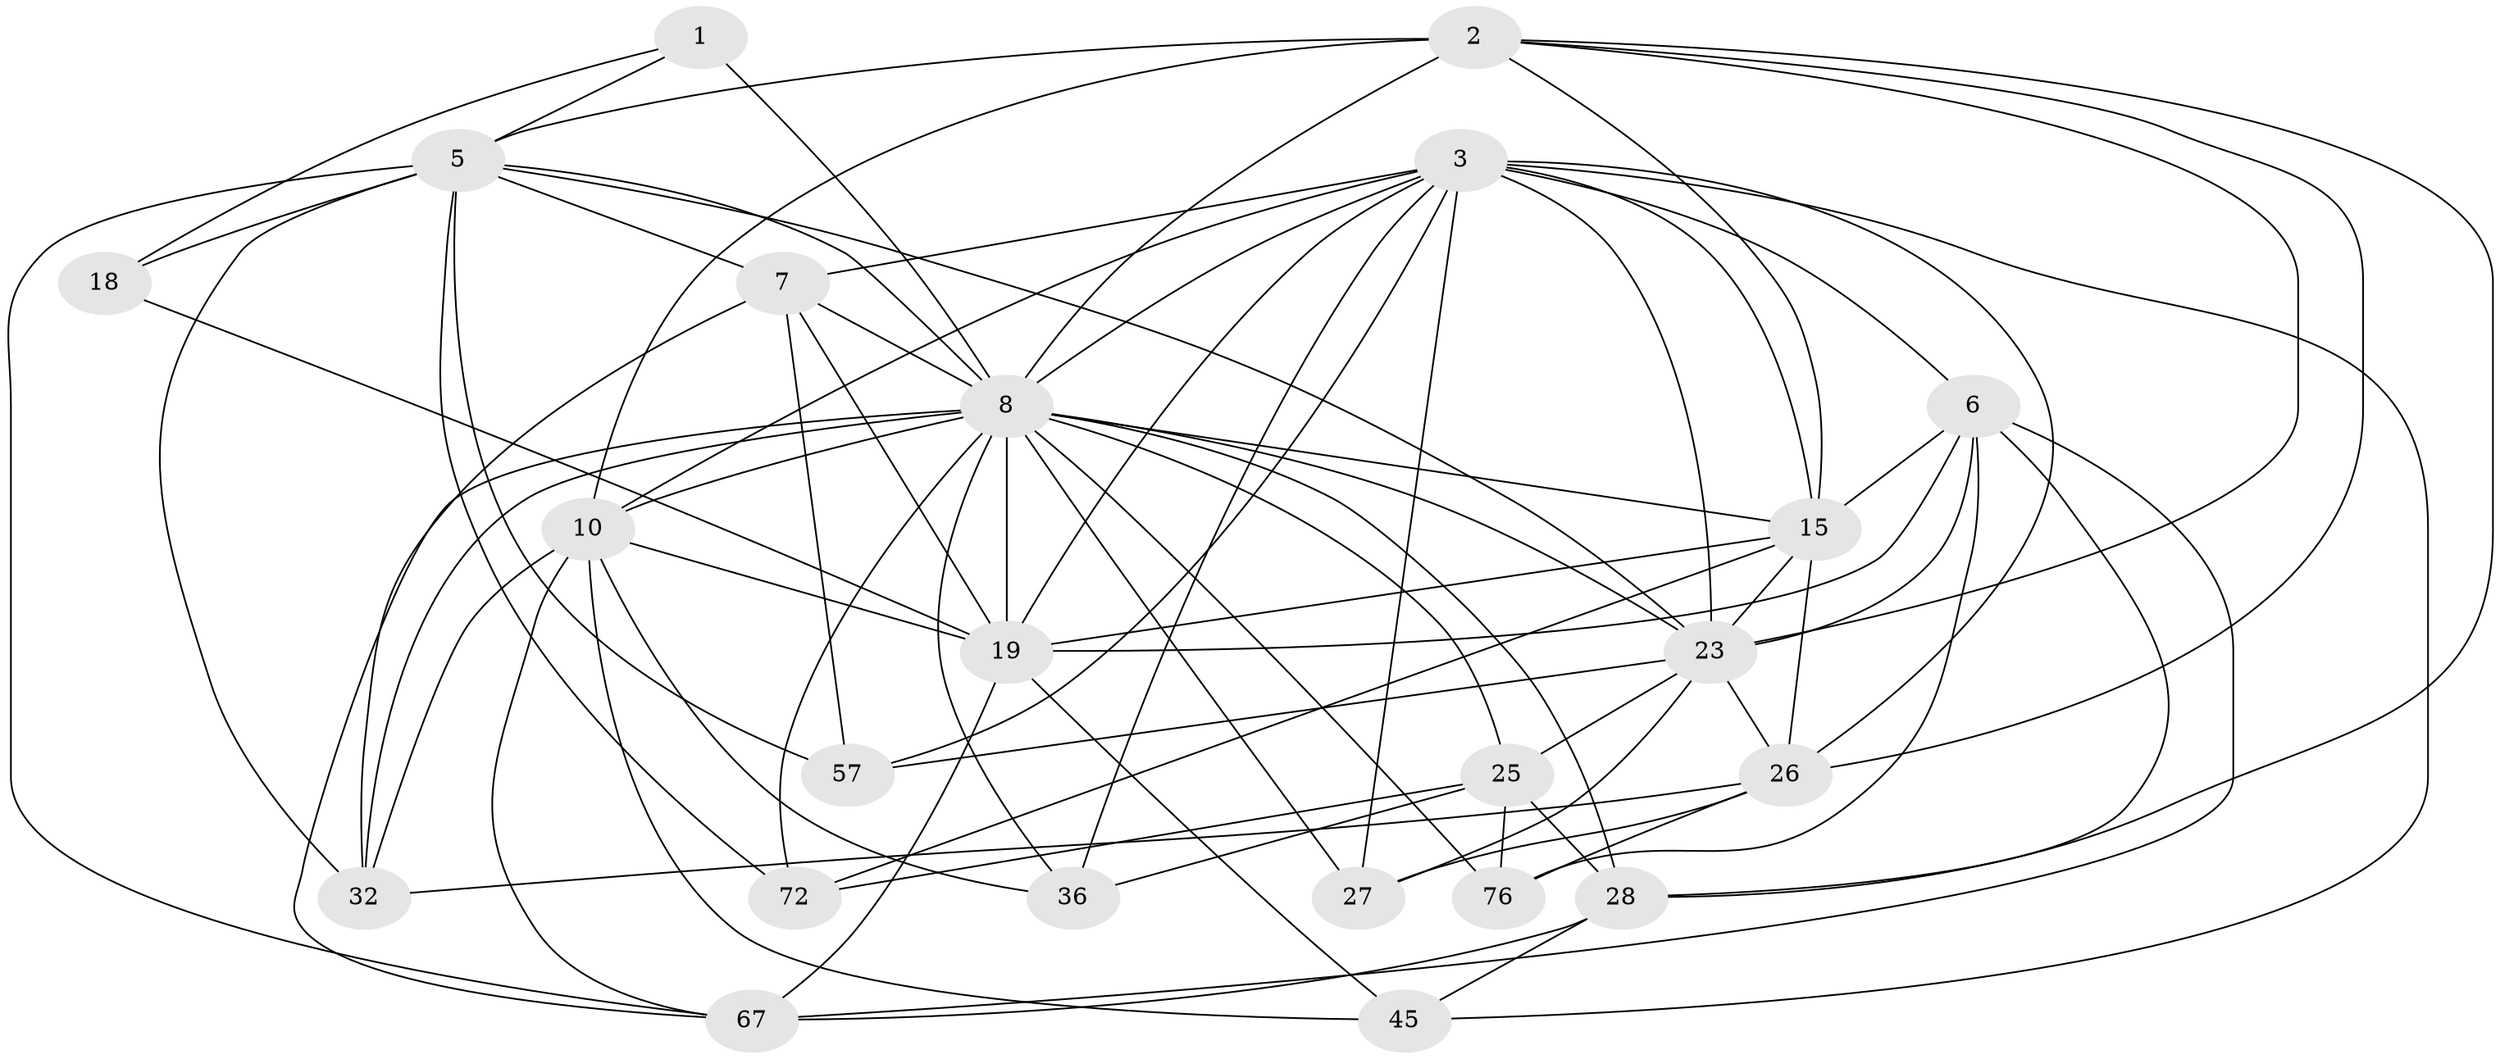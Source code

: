 // original degree distribution, {4: 1.0}
// Generated by graph-tools (version 1.1) at 2025/20/03/04/25 18:20:49]
// undirected, 23 vertices, 77 edges
graph export_dot {
graph [start="1"]
  node [color=gray90,style=filled];
  1;
  2 [super="+12+4"];
  3 [super="+20+64+13+38"];
  5 [super="+69+65+39+16"];
  6 [super="+75+11"];
  7 [super="+59+52+56"];
  8 [super="+29+9+33"];
  10 [super="+17"];
  15 [super="+24"];
  18;
  19 [super="+42+22+40"];
  23 [super="+63+44"];
  25 [super="+71+70"];
  26 [super="+61+47"];
  27;
  28 [super="+46+50"];
  32 [super="+48+74"];
  36;
  45;
  57 [super="+77"];
  67 [super="+68"];
  72;
  76;
  1 -- 18;
  1 -- 5;
  1 -- 8 [weight=2];
  2 -- 28;
  2 -- 26 [weight=2];
  2 -- 23;
  2 -- 8 [weight=2];
  2 -- 10 [weight=2];
  2 -- 5;
  2 -- 15;
  3 -- 57 [weight=2];
  3 -- 26;
  3 -- 15;
  3 -- 36;
  3 -- 7 [weight=3];
  3 -- 45;
  3 -- 23;
  3 -- 27;
  3 -- 8;
  3 -- 6 [weight=2];
  3 -- 10;
  3 -- 19;
  5 -- 18 [weight=2];
  5 -- 72;
  5 -- 67;
  5 -- 8 [weight=2];
  5 -- 57;
  5 -- 7;
  5 -- 32;
  5 -- 23;
  6 -- 76;
  6 -- 67;
  6 -- 28 [weight=2];
  6 -- 23;
  6 -- 19 [weight=2];
  6 -- 15;
  7 -- 57 [weight=2];
  7 -- 8;
  7 -- 19;
  7 -- 32 [weight=2];
  8 -- 67;
  8 -- 32 [weight=2];
  8 -- 36;
  8 -- 72;
  8 -- 76;
  8 -- 23;
  8 -- 27;
  8 -- 28;
  8 -- 10 [weight=2];
  8 -- 19 [weight=2];
  8 -- 25 [weight=2];
  8 -- 15;
  10 -- 45;
  10 -- 19 [weight=2];
  10 -- 32 [weight=2];
  10 -- 67;
  10 -- 36;
  15 -- 23;
  15 -- 26;
  15 -- 19;
  15 -- 72;
  18 -- 19;
  19 -- 67;
  19 -- 45;
  23 -- 57;
  23 -- 27;
  23 -- 25;
  23 -- 26;
  25 -- 28 [weight=2];
  25 -- 72;
  25 -- 76;
  25 -- 36;
  26 -- 32;
  26 -- 27;
  26 -- 76;
  28 -- 67;
  28 -- 45;
}
